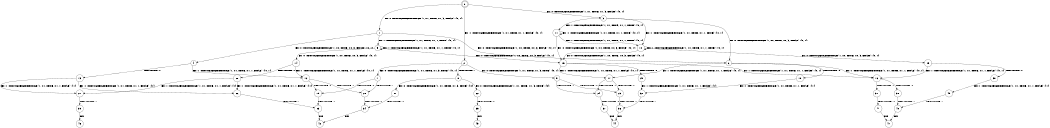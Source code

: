 digraph BCG {
size = "7, 10.5";
center = TRUE;
node [shape = circle];
0 [peripheries = 2];
0 -> 1 [label = "EX !0 !ATOMIC_EXCH_BRANCH (1, +1, TRUE, +1, 3, FALSE) !{0, 1}"];
0 -> 2 [label = "EX !1 !ATOMIC_EXCH_BRANCH (1, +1, TRUE, +1, 1, FALSE) !{0, 1}"];
0 -> 3 [label = "EX !0 !ATOMIC_EXCH_BRANCH (1, +1, TRUE, +1, 3, FALSE) !{0, 1}"];
1 -> 4 [label = "EX !0 !ATOMIC_EXCH_BRANCH (1, +0, TRUE, +0, 3, FALSE) !{0, 1}"];
1 -> 5 [label = "EX !1 !ATOMIC_EXCH_BRANCH (1, +1, TRUE, +1, 1, TRUE) !{0, 1}"];
1 -> 6 [label = "EX !0 !ATOMIC_EXCH_BRANCH (1, +0, TRUE, +0, 3, FALSE) !{0, 1}"];
2 -> 7 [label = "EX !0 !ATOMIC_EXCH_BRANCH (1, +1, TRUE, +1, 3, TRUE) !{0, 1}"];
2 -> 8 [label = "TERMINATE !1"];
2 -> 9 [label = "EX !0 !ATOMIC_EXCH_BRANCH (1, +1, TRUE, +1, 3, TRUE) !{0, 1}"];
3 -> 10 [label = "EX !1 !ATOMIC_EXCH_BRANCH (1, +1, TRUE, +1, 1, TRUE) !{0, 1}"];
3 -> 6 [label = "EX !0 !ATOMIC_EXCH_BRANCH (1, +0, TRUE, +0, 3, FALSE) !{0, 1}"];
3 -> 11 [label = "EX !1 !ATOMIC_EXCH_BRANCH (1, +1, TRUE, +1, 1, TRUE) !{0, 1}"];
4 -> 12 [label = "EX !1 !ATOMIC_EXCH_BRANCH (1, +1, TRUE, +1, 1, FALSE) !{0, 1}"];
4 -> 13 [label = "TERMINATE !0"];
5 -> 14 [label = "EX !0 !ATOMIC_EXCH_BRANCH (1, +0, TRUE, +0, 3, FALSE) !{0, 1}"];
5 -> 5 [label = "EX !1 !ATOMIC_EXCH_BRANCH (1, +1, TRUE, +1, 1, TRUE) !{0, 1}"];
5 -> 15 [label = "EX !0 !ATOMIC_EXCH_BRANCH (1, +0, TRUE, +0, 3, FALSE) !{0, 1}"];
6 -> 16 [label = "EX !1 !ATOMIC_EXCH_BRANCH (1, +1, TRUE, +1, 1, FALSE) !{0, 1}"];
6 -> 17 [label = "EX !1 !ATOMIC_EXCH_BRANCH (1, +1, TRUE, +1, 1, FALSE) !{0, 1}"];
6 -> 18 [label = "TERMINATE !0"];
7 -> 19 [label = "TERMINATE !0"];
7 -> 20 [label = "TERMINATE !1"];
8 -> 21 [label = "EX !0 !ATOMIC_EXCH_BRANCH (1, +1, TRUE, +1, 3, TRUE) !{0}"];
8 -> 22 [label = "EX !0 !ATOMIC_EXCH_BRANCH (1, +1, TRUE, +1, 3, TRUE) !{0}"];
9 -> 23 [label = "TERMINATE !0"];
9 -> 24 [label = "TERMINATE !1"];
10 -> 25 [label = "EX !0 !ATOMIC_EXCH_BRANCH (1, +0, TRUE, +0, 3, FALSE) !{0, 1}"];
10 -> 10 [label = "EX !1 !ATOMIC_EXCH_BRANCH (1, +1, TRUE, +1, 1, TRUE) !{0, 1}"];
10 -> 15 [label = "EX !0 !ATOMIC_EXCH_BRANCH (1, +0, TRUE, +0, 3, FALSE) !{0, 1}"];
11 -> 10 [label = "EX !1 !ATOMIC_EXCH_BRANCH (1, +1, TRUE, +1, 1, TRUE) !{0, 1}"];
11 -> 15 [label = "EX !0 !ATOMIC_EXCH_BRANCH (1, +0, TRUE, +0, 3, FALSE) !{0, 1}"];
11 -> 11 [label = "EX !1 !ATOMIC_EXCH_BRANCH (1, +1, TRUE, +1, 1, TRUE) !{0, 1}"];
12 -> 19 [label = "TERMINATE !0"];
12 -> 20 [label = "TERMINATE !1"];
13 -> 26 [label = "EX !1 !ATOMIC_EXCH_BRANCH (1, +1, TRUE, +1, 1, FALSE) !{1}"];
13 -> 27 [label = "EX !1 !ATOMIC_EXCH_BRANCH (1, +1, TRUE, +1, 1, FALSE) !{1}"];
14 -> 12 [label = "EX !1 !ATOMIC_EXCH_BRANCH (1, +1, TRUE, +1, 1, FALSE) !{0, 1}"];
14 -> 28 [label = "TERMINATE !0"];
15 -> 16 [label = "EX !1 !ATOMIC_EXCH_BRANCH (1, +1, TRUE, +1, 1, FALSE) !{0, 1}"];
15 -> 17 [label = "EX !1 !ATOMIC_EXCH_BRANCH (1, +1, TRUE, +1, 1, FALSE) !{0, 1}"];
15 -> 29 [label = "TERMINATE !0"];
16 -> 30 [label = "TERMINATE !0"];
16 -> 31 [label = "TERMINATE !1"];
17 -> 23 [label = "TERMINATE !0"];
17 -> 24 [label = "TERMINATE !1"];
18 -> 32 [label = "EX !1 !ATOMIC_EXCH_BRANCH (1, +1, TRUE, +1, 1, FALSE) !{1}"];
19 -> 33 [label = "TERMINATE !1"];
20 -> 34 [label = "TERMINATE !0"];
21 -> 34 [label = "TERMINATE !0"];
22 -> 35 [label = "TERMINATE !0"];
23 -> 36 [label = "TERMINATE !1"];
24 -> 37 [label = "TERMINATE !0"];
25 -> 16 [label = "EX !1 !ATOMIC_EXCH_BRANCH (1, +1, TRUE, +1, 1, FALSE) !{0, 1}"];
25 -> 38 [label = "TERMINATE !0"];
26 -> 33 [label = "TERMINATE !1"];
27 -> 39 [label = "TERMINATE !1"];
28 -> 26 [label = "EX !1 !ATOMIC_EXCH_BRANCH (1, +1, TRUE, +1, 1, FALSE) !{1}"];
28 -> 27 [label = "EX !1 !ATOMIC_EXCH_BRANCH (1, +1, TRUE, +1, 1, FALSE) !{1}"];
29 -> 32 [label = "EX !1 !ATOMIC_EXCH_BRANCH (1, +1, TRUE, +1, 1, FALSE) !{1}"];
30 -> 40 [label = "TERMINATE !1"];
31 -> 41 [label = "TERMINATE !0"];
32 -> 36 [label = "TERMINATE !1"];
33 -> 42 [label = "exit"];
34 -> 42 [label = "exit"];
35 -> 43 [label = "exit"];
36 -> 44 [label = "exit"];
37 -> 44 [label = "exit"];
38 -> 45 [label = "EX !1 !ATOMIC_EXCH_BRANCH (1, +1, TRUE, +1, 1, FALSE) !{1}"];
39 -> 46 [label = "exit"];
40 -> 47 [label = "exit"];
41 -> 47 [label = "exit"];
45 -> 40 [label = "TERMINATE !1"];
}
